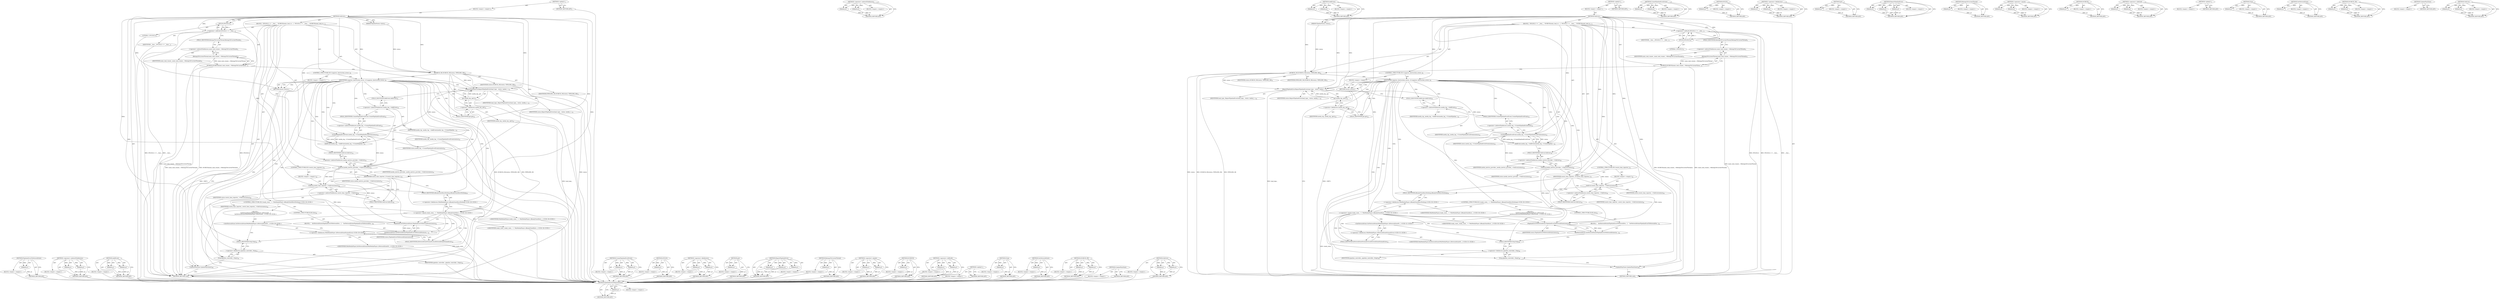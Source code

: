 digraph "OnError" {
vulnerable_162 [label=<(METHOD,PipelineErrorToNetworkState)>];
vulnerable_163 [label=<(PARAM,p1)>];
vulnerable_164 [label=<(BLOCK,&lt;empty&gt;,&lt;empty&gt;)>];
vulnerable_165 [label=<(METHOD_RETURN,ANY)>];
vulnerable_113 [label=<(METHOD,&lt;operator&gt;.indirectFieldAccess)>];
vulnerable_114 [label=<(PARAM,p1)>];
vulnerable_115 [label=<(PARAM,p2)>];
vulnerable_116 [label=<(BLOCK,&lt;empty&gt;,&lt;empty&gt;)>];
vulnerable_117 [label=<(METHOD_RETURN,ANY)>];
vulnerable_138 [label=<(METHOD,AddEvent)>];
vulnerable_139 [label=<(PARAM,p1)>];
vulnerable_140 [label=<(PARAM,p2)>];
vulnerable_141 [label=<(BLOCK,&lt;empty&gt;,&lt;empty&gt;)>];
vulnerable_142 [label=<(METHOD_RETURN,ANY)>];
vulnerable_6 [label=<(METHOD,&lt;global&gt;)<SUB>1</SUB>>];
vulnerable_7 [label=<(BLOCK,&lt;empty&gt;,&lt;empty&gt;)<SUB>1</SUB>>];
vulnerable_8 [label=<(METHOD,OnError)<SUB>1</SUB>>];
vulnerable_9 [label=<(PARAM,PipelineStatus status)<SUB>1</SUB>>];
vulnerable_10 [label=<(BLOCK,{
  DVLOG(1) &lt;&lt; __func__;
  DCHECK(main_task_ru...,{
  DVLOG(1) &lt;&lt; __func__;
  DCHECK(main_task_ru...)<SUB>1</SUB>>];
vulnerable_11 [label=<(&lt;operator&gt;.shiftLeft,DVLOG(1) &lt;&lt; __func__)<SUB>2</SUB>>];
vulnerable_12 [label=<(DVLOG,DVLOG(1))<SUB>2</SUB>>];
vulnerable_13 [label=<(LITERAL,1,DVLOG(1))<SUB>2</SUB>>];
vulnerable_14 [label=<(IDENTIFIER,__func__,DVLOG(1) &lt;&lt; __func__)<SUB>2</SUB>>];
vulnerable_15 [label=<(DCHECK,DCHECK(main_task_runner_-&gt;BelongsToCurrentThrea...)<SUB>3</SUB>>];
vulnerable_16 [label=<(BelongsToCurrentThread,main_task_runner_-&gt;BelongsToCurrentThread())<SUB>3</SUB>>];
vulnerable_17 [label=<(&lt;operator&gt;.indirectFieldAccess,main_task_runner_-&gt;BelongsToCurrentThread)<SUB>3</SUB>>];
vulnerable_18 [label=<(IDENTIFIER,main_task_runner_,main_task_runner_-&gt;BelongsToCurrentThread())<SUB>3</SUB>>];
vulnerable_19 [label=<(FIELD_IDENTIFIER,BelongsToCurrentThread,BelongsToCurrentThread)<SUB>3</SUB>>];
vulnerable_20 [label=<(DCHECK_NE,DCHECK_NE(status, PIPELINE_OK))<SUB>4</SUB>>];
vulnerable_21 [label=<(IDENTIFIER,status,DCHECK_NE(status, PIPELINE_OK))<SUB>4</SUB>>];
vulnerable_22 [label=<(IDENTIFIER,PIPELINE_OK,DCHECK_NE(status, PIPELINE_OK))<SUB>4</SUB>>];
vulnerable_23 [label=<(CONTROL_STRUCTURE,IF,if (suppress_destruction_errors_))<SUB>6</SUB>>];
vulnerable_24 [label=<(IDENTIFIER,suppress_destruction_errors_,if (suppress_destruction_errors_))<SUB>6</SUB>>];
vulnerable_25 [label=<(BLOCK,&lt;empty&gt;,&lt;empty&gt;)<SUB>7</SUB>>];
vulnerable_26 [label=<(RETURN,return;,return;)<SUB>7</SUB>>];
vulnerable_27 [label=<(ReportPipelineError,ReportPipelineError(load_type_, status, media_l...)<SUB>22</SUB>>];
vulnerable_28 [label=<(IDENTIFIER,load_type_,ReportPipelineError(load_type_, status, media_l...)<SUB>22</SUB>>];
vulnerable_29 [label=<(IDENTIFIER,status,ReportPipelineError(load_type_, status, media_l...)<SUB>22</SUB>>];
vulnerable_30 [label=<(get,media_log_.get())<SUB>22</SUB>>];
vulnerable_31 [label=<(&lt;operator&gt;.fieldAccess,media_log_.get)<SUB>22</SUB>>];
vulnerable_32 [label=<(IDENTIFIER,media_log_,media_log_.get())<SUB>22</SUB>>];
vulnerable_33 [label=<(FIELD_IDENTIFIER,get,get)<SUB>22</SUB>>];
vulnerable_34 [label=<(AddEvent,media_log_-&gt;AddEvent(media_log_-&gt;CreatePipeline...)<SUB>23</SUB>>];
vulnerable_35 [label=<(&lt;operator&gt;.indirectFieldAccess,media_log_-&gt;AddEvent)<SUB>23</SUB>>];
vulnerable_36 [label=<(IDENTIFIER,media_log_,media_log_-&gt;AddEvent(media_log_-&gt;CreatePipeline...)<SUB>23</SUB>>];
vulnerable_37 [label=<(FIELD_IDENTIFIER,AddEvent,AddEvent)<SUB>23</SUB>>];
vulnerable_38 [label=<(CreatePipelineErrorEvent,media_log_-&gt;CreatePipelineErrorEvent(status))<SUB>23</SUB>>];
vulnerable_39 [label=<(&lt;operator&gt;.indirectFieldAccess,media_log_-&gt;CreatePipelineErrorEvent)<SUB>23</SUB>>];
vulnerable_40 [label=<(IDENTIFIER,media_log_,media_log_-&gt;CreatePipelineErrorEvent(status))<SUB>23</SUB>>];
vulnerable_41 [label=<(FIELD_IDENTIFIER,CreatePipelineErrorEvent,CreatePipelineErrorEvent)<SUB>23</SUB>>];
vulnerable_42 [label=<(IDENTIFIER,status,media_log_-&gt;CreatePipelineErrorEvent(status))<SUB>23</SUB>>];
vulnerable_43 [label=<(OnError,media_metrics_provider_-&gt;OnError(status))<SUB>24</SUB>>];
vulnerable_44 [label=<(&lt;operator&gt;.indirectFieldAccess,media_metrics_provider_-&gt;OnError)<SUB>24</SUB>>];
vulnerable_45 [label=<(IDENTIFIER,media_metrics_provider_,media_metrics_provider_-&gt;OnError(status))<SUB>24</SUB>>];
vulnerable_46 [label=<(FIELD_IDENTIFIER,OnError,OnError)<SUB>24</SUB>>];
vulnerable_47 [label=<(IDENTIFIER,status,media_metrics_provider_-&gt;OnError(status))<SUB>24</SUB>>];
vulnerable_48 [label=<(CONTROL_STRUCTURE,IF,if (watch_time_reporter_))<SUB>25</SUB>>];
vulnerable_49 [label=<(IDENTIFIER,watch_time_reporter_,if (watch_time_reporter_))<SUB>25</SUB>>];
vulnerable_50 [label=<(BLOCK,&lt;empty&gt;,&lt;empty&gt;)<SUB>26</SUB>>];
vulnerable_51 [label=<(OnError,watch_time_reporter_-&gt;OnError(status))<SUB>26</SUB>>];
vulnerable_52 [label=<(&lt;operator&gt;.indirectFieldAccess,watch_time_reporter_-&gt;OnError)<SUB>26</SUB>>];
vulnerable_53 [label=<(IDENTIFIER,watch_time_reporter_,watch_time_reporter_-&gt;OnError(status))<SUB>26</SUB>>];
vulnerable_54 [label=<(FIELD_IDENTIFIER,OnError,OnError)<SUB>26</SUB>>];
vulnerable_55 [label=<(IDENTIFIER,status,watch_time_reporter_-&gt;OnError(status))<SUB>26</SUB>>];
vulnerable_56 [label="<(CONTROL_STRUCTURE,IF,if (ready_state_ == WebMediaPlayer::kReadyStateHaveNothing))<SUB>28</SUB>>"];
vulnerable_57 [label="<(&lt;operator&gt;.equals,ready_state_ == WebMediaPlayer::kReadyStateHave...)<SUB>28</SUB>>"];
vulnerable_58 [label="<(IDENTIFIER,ready_state_,ready_state_ == WebMediaPlayer::kReadyStateHave...)<SUB>28</SUB>>"];
vulnerable_59 [label="<(&lt;operator&gt;.fieldAccess,WebMediaPlayer::kReadyStateHaveNothing)<SUB>28</SUB>>"];
vulnerable_60 [label="<(IDENTIFIER,WebMediaPlayer,ready_state_ == WebMediaPlayer::kReadyStateHave...)<SUB>28</SUB>>"];
vulnerable_61 [label=<(FIELD_IDENTIFIER,kReadyStateHaveNothing,kReadyStateHaveNothing)<SUB>28</SUB>>];
vulnerable_62 [label="<(BLOCK,{
    SetNetworkState(WebMediaPlayer::kNetworkS...,{
    SetNetworkState(WebMediaPlayer::kNetworkS...)<SUB>28</SUB>>"];
vulnerable_63 [label="<(SetNetworkState,SetNetworkState(WebMediaPlayer::kNetworkStateFo...)<SUB>29</SUB>>"];
vulnerable_64 [label="<(&lt;operator&gt;.fieldAccess,WebMediaPlayer::kNetworkStateFormatError)<SUB>29</SUB>>"];
vulnerable_65 [label="<(IDENTIFIER,WebMediaPlayer,SetNetworkState(WebMediaPlayer::kNetworkStateFo...)<SUB>29</SUB>>"];
vulnerable_66 [label=<(FIELD_IDENTIFIER,kNetworkStateFormatError,kNetworkStateFormatError)<SUB>29</SUB>>];
vulnerable_67 [label=<(CONTROL_STRUCTURE,ELSE,else)<SUB>30</SUB>>];
vulnerable_68 [label=<(BLOCK,{
    SetNetworkState(PipelineErrorToNetworkSta...,{
    SetNetworkState(PipelineErrorToNetworkSta...)<SUB>30</SUB>>];
vulnerable_69 [label=<(SetNetworkState,SetNetworkState(PipelineErrorToNetworkState(sta...)<SUB>31</SUB>>];
vulnerable_70 [label=<(PipelineErrorToNetworkState,PipelineErrorToNetworkState(status))<SUB>31</SUB>>];
vulnerable_71 [label=<(IDENTIFIER,status,PipelineErrorToNetworkState(status))<SUB>31</SUB>>];
vulnerable_72 [label=<(Stop,pipeline_controller_.Stop())<SUB>34</SUB>>];
vulnerable_73 [label=<(&lt;operator&gt;.fieldAccess,pipeline_controller_.Stop)<SUB>34</SUB>>];
vulnerable_74 [label=<(IDENTIFIER,pipeline_controller_,pipeline_controller_.Stop())<SUB>34</SUB>>];
vulnerable_75 [label=<(FIELD_IDENTIFIER,Stop,Stop)<SUB>34</SUB>>];
vulnerable_76 [label=<(UpdatePlayState,UpdatePlayState())<SUB>36</SUB>>];
vulnerable_77 [label=<(METHOD_RETURN,void)<SUB>1</SUB>>];
vulnerable_79 [label=<(METHOD_RETURN,ANY)<SUB>1</SUB>>];
vulnerable_143 [label=<(METHOD,CreatePipelineErrorEvent)>];
vulnerable_144 [label=<(PARAM,p1)>];
vulnerable_145 [label=<(PARAM,p2)>];
vulnerable_146 [label=<(BLOCK,&lt;empty&gt;,&lt;empty&gt;)>];
vulnerable_147 [label=<(METHOD_RETURN,ANY)>];
vulnerable_101 [label=<(METHOD,DVLOG)>];
vulnerable_102 [label=<(PARAM,p1)>];
vulnerable_103 [label=<(BLOCK,&lt;empty&gt;,&lt;empty&gt;)>];
vulnerable_104 [label=<(METHOD_RETURN,ANY)>];
vulnerable_133 [label=<(METHOD,&lt;operator&gt;.fieldAccess)>];
vulnerable_134 [label=<(PARAM,p1)>];
vulnerable_135 [label=<(PARAM,p2)>];
vulnerable_136 [label=<(BLOCK,&lt;empty&gt;,&lt;empty&gt;)>];
vulnerable_137 [label=<(METHOD_RETURN,ANY)>];
vulnerable_129 [label=<(METHOD,get)>];
vulnerable_130 [label=<(PARAM,p1)>];
vulnerable_131 [label=<(BLOCK,&lt;empty&gt;,&lt;empty&gt;)>];
vulnerable_132 [label=<(METHOD_RETURN,ANY)>];
vulnerable_123 [label=<(METHOD,ReportPipelineError)>];
vulnerable_124 [label=<(PARAM,p1)>];
vulnerable_125 [label=<(PARAM,p2)>];
vulnerable_126 [label=<(PARAM,p3)>];
vulnerable_127 [label=<(BLOCK,&lt;empty&gt;,&lt;empty&gt;)>];
vulnerable_128 [label=<(METHOD_RETURN,ANY)>];
vulnerable_109 [label=<(METHOD,BelongsToCurrentThread)>];
vulnerable_110 [label=<(PARAM,p1)>];
vulnerable_111 [label=<(BLOCK,&lt;empty&gt;,&lt;empty&gt;)>];
vulnerable_112 [label=<(METHOD_RETURN,ANY)>];
vulnerable_153 [label=<(METHOD,&lt;operator&gt;.equals)>];
vulnerable_154 [label=<(PARAM,p1)>];
vulnerable_155 [label=<(PARAM,p2)>];
vulnerable_156 [label=<(BLOCK,&lt;empty&gt;,&lt;empty&gt;)>];
vulnerable_157 [label=<(METHOD_RETURN,ANY)>];
vulnerable_105 [label=<(METHOD,DCHECK)>];
vulnerable_106 [label=<(PARAM,p1)>];
vulnerable_107 [label=<(BLOCK,&lt;empty&gt;,&lt;empty&gt;)>];
vulnerable_108 [label=<(METHOD_RETURN,ANY)>];
vulnerable_96 [label=<(METHOD,&lt;operator&gt;.shiftLeft)>];
vulnerable_97 [label=<(PARAM,p1)>];
vulnerable_98 [label=<(PARAM,p2)>];
vulnerable_99 [label=<(BLOCK,&lt;empty&gt;,&lt;empty&gt;)>];
vulnerable_100 [label=<(METHOD_RETURN,ANY)>];
vulnerable_90 [label=<(METHOD,&lt;global&gt;)<SUB>1</SUB>>];
vulnerable_91 [label=<(BLOCK,&lt;empty&gt;,&lt;empty&gt;)>];
vulnerable_92 [label=<(METHOD_RETURN,ANY)>];
vulnerable_166 [label=<(METHOD,Stop)>];
vulnerable_167 [label=<(PARAM,p1)>];
vulnerable_168 [label=<(BLOCK,&lt;empty&gt;,&lt;empty&gt;)>];
vulnerable_169 [label=<(METHOD_RETURN,ANY)>];
vulnerable_158 [label=<(METHOD,SetNetworkState)>];
vulnerable_159 [label=<(PARAM,p1)>];
vulnerable_160 [label=<(BLOCK,&lt;empty&gt;,&lt;empty&gt;)>];
vulnerable_161 [label=<(METHOD_RETURN,ANY)>];
vulnerable_118 [label=<(METHOD,DCHECK_NE)>];
vulnerable_119 [label=<(PARAM,p1)>];
vulnerable_120 [label=<(PARAM,p2)>];
vulnerable_121 [label=<(BLOCK,&lt;empty&gt;,&lt;empty&gt;)>];
vulnerable_122 [label=<(METHOD_RETURN,ANY)>];
vulnerable_170 [label=<(METHOD,UpdatePlayState)>];
vulnerable_171 [label=<(BLOCK,&lt;empty&gt;,&lt;empty&gt;)>];
vulnerable_172 [label=<(METHOD_RETURN,ANY)>];
vulnerable_148 [label=<(METHOD,OnError)>];
vulnerable_149 [label=<(PARAM,p1)>];
vulnerable_150 [label=<(PARAM,p2)>];
vulnerable_151 [label=<(BLOCK,&lt;empty&gt;,&lt;empty&gt;)>];
vulnerable_152 [label=<(METHOD_RETURN,ANY)>];
fixed_162 [label=<(METHOD,PipelineErrorToNetworkState)>];
fixed_163 [label=<(PARAM,p1)>];
fixed_164 [label=<(BLOCK,&lt;empty&gt;,&lt;empty&gt;)>];
fixed_165 [label=<(METHOD_RETURN,ANY)>];
fixed_113 [label=<(METHOD,&lt;operator&gt;.indirectFieldAccess)>];
fixed_114 [label=<(PARAM,p1)>];
fixed_115 [label=<(PARAM,p2)>];
fixed_116 [label=<(BLOCK,&lt;empty&gt;,&lt;empty&gt;)>];
fixed_117 [label=<(METHOD_RETURN,ANY)>];
fixed_138 [label=<(METHOD,AddEvent)>];
fixed_139 [label=<(PARAM,p1)>];
fixed_140 [label=<(PARAM,p2)>];
fixed_141 [label=<(BLOCK,&lt;empty&gt;,&lt;empty&gt;)>];
fixed_142 [label=<(METHOD_RETURN,ANY)>];
fixed_6 [label=<(METHOD,&lt;global&gt;)<SUB>1</SUB>>];
fixed_7 [label=<(BLOCK,&lt;empty&gt;,&lt;empty&gt;)<SUB>1</SUB>>];
fixed_8 [label=<(METHOD,OnError)<SUB>1</SUB>>];
fixed_9 [label=<(PARAM,PipelineStatus status)<SUB>1</SUB>>];
fixed_10 [label=<(BLOCK,{
  DVLOG(1) &lt;&lt; __func__;
  DCHECK(main_task_ru...,{
  DVLOG(1) &lt;&lt; __func__;
  DCHECK(main_task_ru...)<SUB>1</SUB>>];
fixed_11 [label=<(&lt;operator&gt;.shiftLeft,DVLOG(1) &lt;&lt; __func__)<SUB>2</SUB>>];
fixed_12 [label=<(DVLOG,DVLOG(1))<SUB>2</SUB>>];
fixed_13 [label=<(LITERAL,1,DVLOG(1))<SUB>2</SUB>>];
fixed_14 [label=<(IDENTIFIER,__func__,DVLOG(1) &lt;&lt; __func__)<SUB>2</SUB>>];
fixed_15 [label=<(DCHECK,DCHECK(main_task_runner_-&gt;BelongsToCurrentThrea...)<SUB>3</SUB>>];
fixed_16 [label=<(BelongsToCurrentThread,main_task_runner_-&gt;BelongsToCurrentThread())<SUB>3</SUB>>];
fixed_17 [label=<(&lt;operator&gt;.indirectFieldAccess,main_task_runner_-&gt;BelongsToCurrentThread)<SUB>3</SUB>>];
fixed_18 [label=<(IDENTIFIER,main_task_runner_,main_task_runner_-&gt;BelongsToCurrentThread())<SUB>3</SUB>>];
fixed_19 [label=<(FIELD_IDENTIFIER,BelongsToCurrentThread,BelongsToCurrentThread)<SUB>3</SUB>>];
fixed_20 [label=<(DCHECK_NE,DCHECK_NE(status, PIPELINE_OK))<SUB>4</SUB>>];
fixed_21 [label=<(IDENTIFIER,status,DCHECK_NE(status, PIPELINE_OK))<SUB>4</SUB>>];
fixed_22 [label=<(IDENTIFIER,PIPELINE_OK,DCHECK_NE(status, PIPELINE_OK))<SUB>4</SUB>>];
fixed_23 [label=<(CONTROL_STRUCTURE,IF,if (suppress_destruction_errors_))<SUB>6</SUB>>];
fixed_24 [label=<(IDENTIFIER,suppress_destruction_errors_,if (suppress_destruction_errors_))<SUB>6</SUB>>];
fixed_25 [label=<(BLOCK,&lt;empty&gt;,&lt;empty&gt;)<SUB>7</SUB>>];
fixed_26 [label=<(RETURN,return;,return;)<SUB>7</SUB>>];
fixed_27 [label=<(ReportPipelineError,ReportPipelineError(load_type_, status, media_l...)<SUB>24</SUB>>];
fixed_28 [label=<(IDENTIFIER,load_type_,ReportPipelineError(load_type_, status, media_l...)<SUB>24</SUB>>];
fixed_29 [label=<(IDENTIFIER,status,ReportPipelineError(load_type_, status, media_l...)<SUB>24</SUB>>];
fixed_30 [label=<(get,media_log_.get())<SUB>24</SUB>>];
fixed_31 [label=<(&lt;operator&gt;.fieldAccess,media_log_.get)<SUB>24</SUB>>];
fixed_32 [label=<(IDENTIFIER,media_log_,media_log_.get())<SUB>24</SUB>>];
fixed_33 [label=<(FIELD_IDENTIFIER,get,get)<SUB>24</SUB>>];
fixed_34 [label=<(AddEvent,media_log_-&gt;AddEvent(media_log_-&gt;CreatePipeline...)<SUB>25</SUB>>];
fixed_35 [label=<(&lt;operator&gt;.indirectFieldAccess,media_log_-&gt;AddEvent)<SUB>25</SUB>>];
fixed_36 [label=<(IDENTIFIER,media_log_,media_log_-&gt;AddEvent(media_log_-&gt;CreatePipeline...)<SUB>25</SUB>>];
fixed_37 [label=<(FIELD_IDENTIFIER,AddEvent,AddEvent)<SUB>25</SUB>>];
fixed_38 [label=<(CreatePipelineErrorEvent,media_log_-&gt;CreatePipelineErrorEvent(status))<SUB>25</SUB>>];
fixed_39 [label=<(&lt;operator&gt;.indirectFieldAccess,media_log_-&gt;CreatePipelineErrorEvent)<SUB>25</SUB>>];
fixed_40 [label=<(IDENTIFIER,media_log_,media_log_-&gt;CreatePipelineErrorEvent(status))<SUB>25</SUB>>];
fixed_41 [label=<(FIELD_IDENTIFIER,CreatePipelineErrorEvent,CreatePipelineErrorEvent)<SUB>25</SUB>>];
fixed_42 [label=<(IDENTIFIER,status,media_log_-&gt;CreatePipelineErrorEvent(status))<SUB>25</SUB>>];
fixed_43 [label=<(OnError,media_metrics_provider_-&gt;OnError(status))<SUB>26</SUB>>];
fixed_44 [label=<(&lt;operator&gt;.indirectFieldAccess,media_metrics_provider_-&gt;OnError)<SUB>26</SUB>>];
fixed_45 [label=<(IDENTIFIER,media_metrics_provider_,media_metrics_provider_-&gt;OnError(status))<SUB>26</SUB>>];
fixed_46 [label=<(FIELD_IDENTIFIER,OnError,OnError)<SUB>26</SUB>>];
fixed_47 [label=<(IDENTIFIER,status,media_metrics_provider_-&gt;OnError(status))<SUB>26</SUB>>];
fixed_48 [label=<(CONTROL_STRUCTURE,IF,if (watch_time_reporter_))<SUB>27</SUB>>];
fixed_49 [label=<(IDENTIFIER,watch_time_reporter_,if (watch_time_reporter_))<SUB>27</SUB>>];
fixed_50 [label=<(BLOCK,&lt;empty&gt;,&lt;empty&gt;)<SUB>28</SUB>>];
fixed_51 [label=<(OnError,watch_time_reporter_-&gt;OnError(status))<SUB>28</SUB>>];
fixed_52 [label=<(&lt;operator&gt;.indirectFieldAccess,watch_time_reporter_-&gt;OnError)<SUB>28</SUB>>];
fixed_53 [label=<(IDENTIFIER,watch_time_reporter_,watch_time_reporter_-&gt;OnError(status))<SUB>28</SUB>>];
fixed_54 [label=<(FIELD_IDENTIFIER,OnError,OnError)<SUB>28</SUB>>];
fixed_55 [label=<(IDENTIFIER,status,watch_time_reporter_-&gt;OnError(status))<SUB>28</SUB>>];
fixed_56 [label="<(CONTROL_STRUCTURE,IF,if (ready_state_ == WebMediaPlayer::kReadyStateHaveNothing))<SUB>30</SUB>>"];
fixed_57 [label="<(&lt;operator&gt;.equals,ready_state_ == WebMediaPlayer::kReadyStateHave...)<SUB>30</SUB>>"];
fixed_58 [label="<(IDENTIFIER,ready_state_,ready_state_ == WebMediaPlayer::kReadyStateHave...)<SUB>30</SUB>>"];
fixed_59 [label="<(&lt;operator&gt;.fieldAccess,WebMediaPlayer::kReadyStateHaveNothing)<SUB>30</SUB>>"];
fixed_60 [label="<(IDENTIFIER,WebMediaPlayer,ready_state_ == WebMediaPlayer::kReadyStateHave...)<SUB>30</SUB>>"];
fixed_61 [label=<(FIELD_IDENTIFIER,kReadyStateHaveNothing,kReadyStateHaveNothing)<SUB>30</SUB>>];
fixed_62 [label="<(BLOCK,{
    SetNetworkState(WebMediaPlayer::kNetworkS...,{
    SetNetworkState(WebMediaPlayer::kNetworkS...)<SUB>30</SUB>>"];
fixed_63 [label="<(SetNetworkState,SetNetworkState(WebMediaPlayer::kNetworkStateFo...)<SUB>31</SUB>>"];
fixed_64 [label="<(&lt;operator&gt;.fieldAccess,WebMediaPlayer::kNetworkStateFormatError)<SUB>31</SUB>>"];
fixed_65 [label="<(IDENTIFIER,WebMediaPlayer,SetNetworkState(WebMediaPlayer::kNetworkStateFo...)<SUB>31</SUB>>"];
fixed_66 [label=<(FIELD_IDENTIFIER,kNetworkStateFormatError,kNetworkStateFormatError)<SUB>31</SUB>>];
fixed_67 [label=<(CONTROL_STRUCTURE,ELSE,else)<SUB>32</SUB>>];
fixed_68 [label=<(BLOCK,{
    SetNetworkState(PipelineErrorToNetworkSta...,{
    SetNetworkState(PipelineErrorToNetworkSta...)<SUB>32</SUB>>];
fixed_69 [label=<(SetNetworkState,SetNetworkState(PipelineErrorToNetworkState(sta...)<SUB>33</SUB>>];
fixed_70 [label=<(PipelineErrorToNetworkState,PipelineErrorToNetworkState(status))<SUB>33</SUB>>];
fixed_71 [label=<(IDENTIFIER,status,PipelineErrorToNetworkState(status))<SUB>33</SUB>>];
fixed_72 [label=<(Stop,pipeline_controller_.Stop())<SUB>36</SUB>>];
fixed_73 [label=<(&lt;operator&gt;.fieldAccess,pipeline_controller_.Stop)<SUB>36</SUB>>];
fixed_74 [label=<(IDENTIFIER,pipeline_controller_,pipeline_controller_.Stop())<SUB>36</SUB>>];
fixed_75 [label=<(FIELD_IDENTIFIER,Stop,Stop)<SUB>36</SUB>>];
fixed_76 [label=<(UpdatePlayState,UpdatePlayState())<SUB>38</SUB>>];
fixed_77 [label=<(METHOD_RETURN,void)<SUB>1</SUB>>];
fixed_79 [label=<(METHOD_RETURN,ANY)<SUB>1</SUB>>];
fixed_143 [label=<(METHOD,CreatePipelineErrorEvent)>];
fixed_144 [label=<(PARAM,p1)>];
fixed_145 [label=<(PARAM,p2)>];
fixed_146 [label=<(BLOCK,&lt;empty&gt;,&lt;empty&gt;)>];
fixed_147 [label=<(METHOD_RETURN,ANY)>];
fixed_101 [label=<(METHOD,DVLOG)>];
fixed_102 [label=<(PARAM,p1)>];
fixed_103 [label=<(BLOCK,&lt;empty&gt;,&lt;empty&gt;)>];
fixed_104 [label=<(METHOD_RETURN,ANY)>];
fixed_133 [label=<(METHOD,&lt;operator&gt;.fieldAccess)>];
fixed_134 [label=<(PARAM,p1)>];
fixed_135 [label=<(PARAM,p2)>];
fixed_136 [label=<(BLOCK,&lt;empty&gt;,&lt;empty&gt;)>];
fixed_137 [label=<(METHOD_RETURN,ANY)>];
fixed_129 [label=<(METHOD,get)>];
fixed_130 [label=<(PARAM,p1)>];
fixed_131 [label=<(BLOCK,&lt;empty&gt;,&lt;empty&gt;)>];
fixed_132 [label=<(METHOD_RETURN,ANY)>];
fixed_123 [label=<(METHOD,ReportPipelineError)>];
fixed_124 [label=<(PARAM,p1)>];
fixed_125 [label=<(PARAM,p2)>];
fixed_126 [label=<(PARAM,p3)>];
fixed_127 [label=<(BLOCK,&lt;empty&gt;,&lt;empty&gt;)>];
fixed_128 [label=<(METHOD_RETURN,ANY)>];
fixed_109 [label=<(METHOD,BelongsToCurrentThread)>];
fixed_110 [label=<(PARAM,p1)>];
fixed_111 [label=<(BLOCK,&lt;empty&gt;,&lt;empty&gt;)>];
fixed_112 [label=<(METHOD_RETURN,ANY)>];
fixed_153 [label=<(METHOD,&lt;operator&gt;.equals)>];
fixed_154 [label=<(PARAM,p1)>];
fixed_155 [label=<(PARAM,p2)>];
fixed_156 [label=<(BLOCK,&lt;empty&gt;,&lt;empty&gt;)>];
fixed_157 [label=<(METHOD_RETURN,ANY)>];
fixed_105 [label=<(METHOD,DCHECK)>];
fixed_106 [label=<(PARAM,p1)>];
fixed_107 [label=<(BLOCK,&lt;empty&gt;,&lt;empty&gt;)>];
fixed_108 [label=<(METHOD_RETURN,ANY)>];
fixed_96 [label=<(METHOD,&lt;operator&gt;.shiftLeft)>];
fixed_97 [label=<(PARAM,p1)>];
fixed_98 [label=<(PARAM,p2)>];
fixed_99 [label=<(BLOCK,&lt;empty&gt;,&lt;empty&gt;)>];
fixed_100 [label=<(METHOD_RETURN,ANY)>];
fixed_90 [label=<(METHOD,&lt;global&gt;)<SUB>1</SUB>>];
fixed_91 [label=<(BLOCK,&lt;empty&gt;,&lt;empty&gt;)>];
fixed_92 [label=<(METHOD_RETURN,ANY)>];
fixed_166 [label=<(METHOD,Stop)>];
fixed_167 [label=<(PARAM,p1)>];
fixed_168 [label=<(BLOCK,&lt;empty&gt;,&lt;empty&gt;)>];
fixed_169 [label=<(METHOD_RETURN,ANY)>];
fixed_158 [label=<(METHOD,SetNetworkState)>];
fixed_159 [label=<(PARAM,p1)>];
fixed_160 [label=<(BLOCK,&lt;empty&gt;,&lt;empty&gt;)>];
fixed_161 [label=<(METHOD_RETURN,ANY)>];
fixed_118 [label=<(METHOD,DCHECK_NE)>];
fixed_119 [label=<(PARAM,p1)>];
fixed_120 [label=<(PARAM,p2)>];
fixed_121 [label=<(BLOCK,&lt;empty&gt;,&lt;empty&gt;)>];
fixed_122 [label=<(METHOD_RETURN,ANY)>];
fixed_170 [label=<(METHOD,UpdatePlayState)>];
fixed_171 [label=<(BLOCK,&lt;empty&gt;,&lt;empty&gt;)>];
fixed_172 [label=<(METHOD_RETURN,ANY)>];
fixed_148 [label=<(METHOD,OnError)>];
fixed_149 [label=<(PARAM,p1)>];
fixed_150 [label=<(PARAM,p2)>];
fixed_151 [label=<(BLOCK,&lt;empty&gt;,&lt;empty&gt;)>];
fixed_152 [label=<(METHOD_RETURN,ANY)>];
vulnerable_162 -> vulnerable_163  [key=0, label="AST: "];
vulnerable_162 -> vulnerable_163  [key=1, label="DDG: "];
vulnerable_162 -> vulnerable_164  [key=0, label="AST: "];
vulnerable_162 -> vulnerable_165  [key=0, label="AST: "];
vulnerable_162 -> vulnerable_165  [key=1, label="CFG: "];
vulnerable_163 -> vulnerable_165  [key=0, label="DDG: p1"];
vulnerable_164 -> fixed_162  [key=0];
vulnerable_165 -> fixed_162  [key=0];
vulnerable_113 -> vulnerable_114  [key=0, label="AST: "];
vulnerable_113 -> vulnerable_114  [key=1, label="DDG: "];
vulnerable_113 -> vulnerable_116  [key=0, label="AST: "];
vulnerable_113 -> vulnerable_115  [key=0, label="AST: "];
vulnerable_113 -> vulnerable_115  [key=1, label="DDG: "];
vulnerable_113 -> vulnerable_117  [key=0, label="AST: "];
vulnerable_113 -> vulnerable_117  [key=1, label="CFG: "];
vulnerable_114 -> vulnerable_117  [key=0, label="DDG: p1"];
vulnerable_115 -> vulnerable_117  [key=0, label="DDG: p2"];
vulnerable_116 -> fixed_162  [key=0];
vulnerable_117 -> fixed_162  [key=0];
vulnerable_138 -> vulnerable_139  [key=0, label="AST: "];
vulnerable_138 -> vulnerable_139  [key=1, label="DDG: "];
vulnerable_138 -> vulnerable_141  [key=0, label="AST: "];
vulnerable_138 -> vulnerable_140  [key=0, label="AST: "];
vulnerable_138 -> vulnerable_140  [key=1, label="DDG: "];
vulnerable_138 -> vulnerable_142  [key=0, label="AST: "];
vulnerable_138 -> vulnerable_142  [key=1, label="CFG: "];
vulnerable_139 -> vulnerable_142  [key=0, label="DDG: p1"];
vulnerable_140 -> vulnerable_142  [key=0, label="DDG: p2"];
vulnerable_141 -> fixed_162  [key=0];
vulnerable_142 -> fixed_162  [key=0];
vulnerable_6 -> vulnerable_7  [key=0, label="AST: "];
vulnerable_6 -> vulnerable_79  [key=0, label="AST: "];
vulnerable_6 -> vulnerable_79  [key=1, label="CFG: "];
vulnerable_7 -> vulnerable_8  [key=0, label="AST: "];
vulnerable_8 -> vulnerable_9  [key=0, label="AST: "];
vulnerable_8 -> vulnerable_9  [key=1, label="DDG: "];
vulnerable_8 -> vulnerable_10  [key=0, label="AST: "];
vulnerable_8 -> vulnerable_77  [key=0, label="AST: "];
vulnerable_8 -> vulnerable_12  [key=0, label="CFG: "];
vulnerable_8 -> vulnerable_12  [key=1, label="DDG: "];
vulnerable_8 -> vulnerable_76  [key=0, label="DDG: "];
vulnerable_8 -> vulnerable_11  [key=0, label="DDG: "];
vulnerable_8 -> vulnerable_20  [key=0, label="DDG: "];
vulnerable_8 -> vulnerable_24  [key=0, label="DDG: "];
vulnerable_8 -> vulnerable_27  [key=0, label="DDG: "];
vulnerable_8 -> vulnerable_43  [key=0, label="DDG: "];
vulnerable_8 -> vulnerable_49  [key=0, label="DDG: "];
vulnerable_8 -> vulnerable_26  [key=0, label="DDG: "];
vulnerable_8 -> vulnerable_38  [key=0, label="DDG: "];
vulnerable_8 -> vulnerable_57  [key=0, label="DDG: "];
vulnerable_8 -> vulnerable_51  [key=0, label="DDG: "];
vulnerable_8 -> vulnerable_70  [key=0, label="DDG: "];
vulnerable_9 -> vulnerable_20  [key=0, label="DDG: status"];
vulnerable_10 -> vulnerable_11  [key=0, label="AST: "];
vulnerable_10 -> vulnerable_15  [key=0, label="AST: "];
vulnerable_10 -> vulnerable_20  [key=0, label="AST: "];
vulnerable_10 -> vulnerable_23  [key=0, label="AST: "];
vulnerable_10 -> vulnerable_27  [key=0, label="AST: "];
vulnerable_10 -> vulnerable_34  [key=0, label="AST: "];
vulnerable_10 -> vulnerable_43  [key=0, label="AST: "];
vulnerable_10 -> vulnerable_48  [key=0, label="AST: "];
vulnerable_10 -> vulnerable_56  [key=0, label="AST: "];
vulnerable_10 -> vulnerable_72  [key=0, label="AST: "];
vulnerable_10 -> vulnerable_76  [key=0, label="AST: "];
vulnerable_11 -> vulnerable_12  [key=0, label="AST: "];
vulnerable_11 -> vulnerable_14  [key=0, label="AST: "];
vulnerable_11 -> vulnerable_19  [key=0, label="CFG: "];
vulnerable_11 -> vulnerable_77  [key=0, label="DDG: DVLOG(1)"];
vulnerable_11 -> vulnerable_77  [key=1, label="DDG: DVLOG(1) &lt;&lt; __func__"];
vulnerable_11 -> vulnerable_77  [key=2, label="DDG: __func__"];
vulnerable_12 -> vulnerable_13  [key=0, label="AST: "];
vulnerable_12 -> vulnerable_11  [key=0, label="CFG: "];
vulnerable_12 -> vulnerable_11  [key=1, label="DDG: 1"];
vulnerable_13 -> fixed_162  [key=0];
vulnerable_14 -> fixed_162  [key=0];
vulnerable_15 -> vulnerable_16  [key=0, label="AST: "];
vulnerable_15 -> vulnerable_20  [key=0, label="CFG: "];
vulnerable_15 -> vulnerable_77  [key=0, label="DDG: main_task_runner_-&gt;BelongsToCurrentThread()"];
vulnerable_15 -> vulnerable_77  [key=1, label="DDG: DCHECK(main_task_runner_-&gt;BelongsToCurrentThread())"];
vulnerable_16 -> vulnerable_17  [key=0, label="AST: "];
vulnerable_16 -> vulnerable_15  [key=0, label="CFG: "];
vulnerable_16 -> vulnerable_15  [key=1, label="DDG: main_task_runner_-&gt;BelongsToCurrentThread"];
vulnerable_16 -> vulnerable_77  [key=0, label="DDG: main_task_runner_-&gt;BelongsToCurrentThread"];
vulnerable_17 -> vulnerable_18  [key=0, label="AST: "];
vulnerable_17 -> vulnerable_19  [key=0, label="AST: "];
vulnerable_17 -> vulnerable_16  [key=0, label="CFG: "];
vulnerable_18 -> fixed_162  [key=0];
vulnerable_19 -> vulnerable_17  [key=0, label="CFG: "];
vulnerable_20 -> vulnerable_21  [key=0, label="AST: "];
vulnerable_20 -> vulnerable_22  [key=0, label="AST: "];
vulnerable_20 -> vulnerable_24  [key=0, label="CFG: "];
vulnerable_20 -> vulnerable_77  [key=0, label="DDG: status"];
vulnerable_20 -> vulnerable_77  [key=1, label="DDG: DCHECK_NE(status, PIPELINE_OK)"];
vulnerable_20 -> vulnerable_77  [key=2, label="DDG: PIPELINE_OK"];
vulnerable_20 -> vulnerable_27  [key=0, label="DDG: status"];
vulnerable_21 -> fixed_162  [key=0];
vulnerable_22 -> fixed_162  [key=0];
vulnerable_23 -> vulnerable_24  [key=0, label="AST: "];
vulnerable_23 -> vulnerable_25  [key=0, label="AST: "];
vulnerable_24 -> vulnerable_26  [key=0, label="CFG: "];
vulnerable_24 -> vulnerable_26  [key=1, label="CDG: "];
vulnerable_24 -> vulnerable_33  [key=0, label="CFG: "];
vulnerable_24 -> vulnerable_33  [key=1, label="CDG: "];
vulnerable_24 -> vulnerable_30  [key=0, label="CDG: "];
vulnerable_24 -> vulnerable_34  [key=0, label="CDG: "];
vulnerable_24 -> vulnerable_49  [key=0, label="CDG: "];
vulnerable_24 -> vulnerable_73  [key=0, label="CDG: "];
vulnerable_24 -> vulnerable_61  [key=0, label="CDG: "];
vulnerable_24 -> vulnerable_57  [key=0, label="CDG: "];
vulnerable_24 -> vulnerable_75  [key=0, label="CDG: "];
vulnerable_24 -> vulnerable_37  [key=0, label="CDG: "];
vulnerable_24 -> vulnerable_46  [key=0, label="CDG: "];
vulnerable_24 -> vulnerable_38  [key=0, label="CDG: "];
vulnerable_24 -> vulnerable_72  [key=0, label="CDG: "];
vulnerable_24 -> vulnerable_41  [key=0, label="CDG: "];
vulnerable_24 -> vulnerable_27  [key=0, label="CDG: "];
vulnerable_24 -> vulnerable_76  [key=0, label="CDG: "];
vulnerable_24 -> vulnerable_59  [key=0, label="CDG: "];
vulnerable_24 -> vulnerable_44  [key=0, label="CDG: "];
vulnerable_24 -> vulnerable_35  [key=0, label="CDG: "];
vulnerable_24 -> vulnerable_39  [key=0, label="CDG: "];
vulnerable_24 -> vulnerable_31  [key=0, label="CDG: "];
vulnerable_24 -> vulnerable_43  [key=0, label="CDG: "];
vulnerable_25 -> vulnerable_26  [key=0, label="AST: "];
vulnerable_26 -> vulnerable_77  [key=0, label="CFG: "];
vulnerable_26 -> vulnerable_77  [key=1, label="DDG: &lt;RET&gt;"];
vulnerable_27 -> vulnerable_28  [key=0, label="AST: "];
vulnerable_27 -> vulnerable_29  [key=0, label="AST: "];
vulnerable_27 -> vulnerable_30  [key=0, label="AST: "];
vulnerable_27 -> vulnerable_37  [key=0, label="CFG: "];
vulnerable_27 -> vulnerable_77  [key=0, label="DDG: load_type_"];
vulnerable_27 -> vulnerable_38  [key=0, label="DDG: status"];
vulnerable_28 -> fixed_162  [key=0];
vulnerable_29 -> fixed_162  [key=0];
vulnerable_30 -> vulnerable_31  [key=0, label="AST: "];
vulnerable_30 -> vulnerable_27  [key=0, label="CFG: "];
vulnerable_30 -> vulnerable_27  [key=1, label="DDG: media_log_.get"];
vulnerable_31 -> vulnerable_32  [key=0, label="AST: "];
vulnerable_31 -> vulnerable_33  [key=0, label="AST: "];
vulnerable_31 -> vulnerable_30  [key=0, label="CFG: "];
vulnerable_32 -> fixed_162  [key=0];
vulnerable_33 -> vulnerable_31  [key=0, label="CFG: "];
vulnerable_34 -> vulnerable_35  [key=0, label="AST: "];
vulnerable_34 -> vulnerable_38  [key=0, label="AST: "];
vulnerable_34 -> vulnerable_46  [key=0, label="CFG: "];
vulnerable_35 -> vulnerable_36  [key=0, label="AST: "];
vulnerable_35 -> vulnerable_37  [key=0, label="AST: "];
vulnerable_35 -> vulnerable_41  [key=0, label="CFG: "];
vulnerable_36 -> fixed_162  [key=0];
vulnerable_37 -> vulnerable_35  [key=0, label="CFG: "];
vulnerable_38 -> vulnerable_39  [key=0, label="AST: "];
vulnerable_38 -> vulnerable_42  [key=0, label="AST: "];
vulnerable_38 -> vulnerable_34  [key=0, label="CFG: "];
vulnerable_38 -> vulnerable_34  [key=1, label="DDG: media_log_-&gt;CreatePipelineErrorEvent"];
vulnerable_38 -> vulnerable_34  [key=2, label="DDG: status"];
vulnerable_38 -> vulnerable_43  [key=0, label="DDG: status"];
vulnerable_39 -> vulnerable_40  [key=0, label="AST: "];
vulnerable_39 -> vulnerable_41  [key=0, label="AST: "];
vulnerable_39 -> vulnerable_38  [key=0, label="CFG: "];
vulnerable_40 -> fixed_162  [key=0];
vulnerable_41 -> vulnerable_39  [key=0, label="CFG: "];
vulnerable_42 -> fixed_162  [key=0];
vulnerable_43 -> vulnerable_44  [key=0, label="AST: "];
vulnerable_43 -> vulnerable_47  [key=0, label="AST: "];
vulnerable_43 -> vulnerable_49  [key=0, label="CFG: "];
vulnerable_43 -> vulnerable_51  [key=0, label="DDG: status"];
vulnerable_43 -> vulnerable_70  [key=0, label="DDG: status"];
vulnerable_44 -> vulnerable_45  [key=0, label="AST: "];
vulnerable_44 -> vulnerable_46  [key=0, label="AST: "];
vulnerable_44 -> vulnerable_43  [key=0, label="CFG: "];
vulnerable_45 -> fixed_162  [key=0];
vulnerable_46 -> vulnerable_44  [key=0, label="CFG: "];
vulnerable_47 -> fixed_162  [key=0];
vulnerable_48 -> vulnerable_49  [key=0, label="AST: "];
vulnerable_48 -> vulnerable_50  [key=0, label="AST: "];
vulnerable_49 -> vulnerable_54  [key=0, label="CFG: "];
vulnerable_49 -> vulnerable_54  [key=1, label="CDG: "];
vulnerable_49 -> vulnerable_61  [key=0, label="CFG: "];
vulnerable_49 -> vulnerable_51  [key=0, label="CDG: "];
vulnerable_49 -> vulnerable_52  [key=0, label="CDG: "];
vulnerable_50 -> vulnerable_51  [key=0, label="AST: "];
vulnerable_51 -> vulnerable_52  [key=0, label="AST: "];
vulnerable_51 -> vulnerable_55  [key=0, label="AST: "];
vulnerable_51 -> vulnerable_61  [key=0, label="CFG: "];
vulnerable_51 -> vulnerable_70  [key=0, label="DDG: status"];
vulnerable_52 -> vulnerable_53  [key=0, label="AST: "];
vulnerable_52 -> vulnerable_54  [key=0, label="AST: "];
vulnerable_52 -> vulnerable_51  [key=0, label="CFG: "];
vulnerable_53 -> fixed_162  [key=0];
vulnerable_54 -> vulnerable_52  [key=0, label="CFG: "];
vulnerable_55 -> fixed_162  [key=0];
vulnerable_56 -> vulnerable_57  [key=0, label="AST: "];
vulnerable_56 -> vulnerable_62  [key=0, label="AST: "];
vulnerable_56 -> vulnerable_67  [key=0, label="AST: "];
vulnerable_57 -> vulnerable_58  [key=0, label="AST: "];
vulnerable_57 -> vulnerable_59  [key=0, label="AST: "];
vulnerable_57 -> vulnerable_66  [key=0, label="CFG: "];
vulnerable_57 -> vulnerable_66  [key=1, label="CDG: "];
vulnerable_57 -> vulnerable_70  [key=0, label="CFG: "];
vulnerable_57 -> vulnerable_70  [key=1, label="CDG: "];
vulnerable_57 -> vulnerable_77  [key=0, label="DDG: ready_state_"];
vulnerable_57 -> vulnerable_64  [key=0, label="CDG: "];
vulnerable_57 -> vulnerable_69  [key=0, label="CDG: "];
vulnerable_57 -> vulnerable_63  [key=0, label="CDG: "];
vulnerable_58 -> fixed_162  [key=0];
vulnerable_59 -> vulnerable_60  [key=0, label="AST: "];
vulnerable_59 -> vulnerable_61  [key=0, label="AST: "];
vulnerable_59 -> vulnerable_57  [key=0, label="CFG: "];
vulnerable_60 -> fixed_162  [key=0];
vulnerable_61 -> vulnerable_59  [key=0, label="CFG: "];
vulnerable_62 -> vulnerable_63  [key=0, label="AST: "];
vulnerable_63 -> vulnerable_64  [key=0, label="AST: "];
vulnerable_63 -> vulnerable_75  [key=0, label="CFG: "];
vulnerable_64 -> vulnerable_65  [key=0, label="AST: "];
vulnerable_64 -> vulnerable_66  [key=0, label="AST: "];
vulnerable_64 -> vulnerable_63  [key=0, label="CFG: "];
vulnerable_65 -> fixed_162  [key=0];
vulnerable_66 -> vulnerable_64  [key=0, label="CFG: "];
vulnerable_67 -> vulnerable_68  [key=0, label="AST: "];
vulnerable_68 -> vulnerable_69  [key=0, label="AST: "];
vulnerable_69 -> vulnerable_70  [key=0, label="AST: "];
vulnerable_69 -> vulnerable_75  [key=0, label="CFG: "];
vulnerable_70 -> vulnerable_71  [key=0, label="AST: "];
vulnerable_70 -> vulnerable_69  [key=0, label="CFG: "];
vulnerable_70 -> vulnerable_69  [key=1, label="DDG: status"];
vulnerable_71 -> fixed_162  [key=0];
vulnerable_72 -> vulnerable_73  [key=0, label="AST: "];
vulnerable_72 -> vulnerable_76  [key=0, label="CFG: "];
vulnerable_73 -> vulnerable_74  [key=0, label="AST: "];
vulnerable_73 -> vulnerable_75  [key=0, label="AST: "];
vulnerable_73 -> vulnerable_72  [key=0, label="CFG: "];
vulnerable_74 -> fixed_162  [key=0];
vulnerable_75 -> vulnerable_73  [key=0, label="CFG: "];
vulnerable_76 -> vulnerable_77  [key=0, label="CFG: "];
vulnerable_77 -> fixed_162  [key=0];
vulnerable_79 -> fixed_162  [key=0];
vulnerable_143 -> vulnerable_144  [key=0, label="AST: "];
vulnerable_143 -> vulnerable_144  [key=1, label="DDG: "];
vulnerable_143 -> vulnerable_146  [key=0, label="AST: "];
vulnerable_143 -> vulnerable_145  [key=0, label="AST: "];
vulnerable_143 -> vulnerable_145  [key=1, label="DDG: "];
vulnerable_143 -> vulnerable_147  [key=0, label="AST: "];
vulnerable_143 -> vulnerable_147  [key=1, label="CFG: "];
vulnerable_144 -> vulnerable_147  [key=0, label="DDG: p1"];
vulnerable_145 -> vulnerable_147  [key=0, label="DDG: p2"];
vulnerable_146 -> fixed_162  [key=0];
vulnerable_147 -> fixed_162  [key=0];
vulnerable_101 -> vulnerable_102  [key=0, label="AST: "];
vulnerable_101 -> vulnerable_102  [key=1, label="DDG: "];
vulnerable_101 -> vulnerable_103  [key=0, label="AST: "];
vulnerable_101 -> vulnerable_104  [key=0, label="AST: "];
vulnerable_101 -> vulnerable_104  [key=1, label="CFG: "];
vulnerable_102 -> vulnerable_104  [key=0, label="DDG: p1"];
vulnerable_103 -> fixed_162  [key=0];
vulnerable_104 -> fixed_162  [key=0];
vulnerable_133 -> vulnerable_134  [key=0, label="AST: "];
vulnerable_133 -> vulnerable_134  [key=1, label="DDG: "];
vulnerable_133 -> vulnerable_136  [key=0, label="AST: "];
vulnerable_133 -> vulnerable_135  [key=0, label="AST: "];
vulnerable_133 -> vulnerable_135  [key=1, label="DDG: "];
vulnerable_133 -> vulnerable_137  [key=0, label="AST: "];
vulnerable_133 -> vulnerable_137  [key=1, label="CFG: "];
vulnerable_134 -> vulnerable_137  [key=0, label="DDG: p1"];
vulnerable_135 -> vulnerable_137  [key=0, label="DDG: p2"];
vulnerable_136 -> fixed_162  [key=0];
vulnerable_137 -> fixed_162  [key=0];
vulnerable_129 -> vulnerable_130  [key=0, label="AST: "];
vulnerable_129 -> vulnerable_130  [key=1, label="DDG: "];
vulnerable_129 -> vulnerable_131  [key=0, label="AST: "];
vulnerable_129 -> vulnerable_132  [key=0, label="AST: "];
vulnerable_129 -> vulnerable_132  [key=1, label="CFG: "];
vulnerable_130 -> vulnerable_132  [key=0, label="DDG: p1"];
vulnerable_131 -> fixed_162  [key=0];
vulnerable_132 -> fixed_162  [key=0];
vulnerable_123 -> vulnerable_124  [key=0, label="AST: "];
vulnerable_123 -> vulnerable_124  [key=1, label="DDG: "];
vulnerable_123 -> vulnerable_127  [key=0, label="AST: "];
vulnerable_123 -> vulnerable_125  [key=0, label="AST: "];
vulnerable_123 -> vulnerable_125  [key=1, label="DDG: "];
vulnerable_123 -> vulnerable_128  [key=0, label="AST: "];
vulnerable_123 -> vulnerable_128  [key=1, label="CFG: "];
vulnerable_123 -> vulnerable_126  [key=0, label="AST: "];
vulnerable_123 -> vulnerable_126  [key=1, label="DDG: "];
vulnerable_124 -> vulnerable_128  [key=0, label="DDG: p1"];
vulnerable_125 -> vulnerable_128  [key=0, label="DDG: p2"];
vulnerable_126 -> vulnerable_128  [key=0, label="DDG: p3"];
vulnerable_127 -> fixed_162  [key=0];
vulnerable_128 -> fixed_162  [key=0];
vulnerable_109 -> vulnerable_110  [key=0, label="AST: "];
vulnerable_109 -> vulnerable_110  [key=1, label="DDG: "];
vulnerable_109 -> vulnerable_111  [key=0, label="AST: "];
vulnerable_109 -> vulnerable_112  [key=0, label="AST: "];
vulnerable_109 -> vulnerable_112  [key=1, label="CFG: "];
vulnerable_110 -> vulnerable_112  [key=0, label="DDG: p1"];
vulnerable_111 -> fixed_162  [key=0];
vulnerable_112 -> fixed_162  [key=0];
vulnerable_153 -> vulnerable_154  [key=0, label="AST: "];
vulnerable_153 -> vulnerable_154  [key=1, label="DDG: "];
vulnerable_153 -> vulnerable_156  [key=0, label="AST: "];
vulnerable_153 -> vulnerable_155  [key=0, label="AST: "];
vulnerable_153 -> vulnerable_155  [key=1, label="DDG: "];
vulnerable_153 -> vulnerable_157  [key=0, label="AST: "];
vulnerable_153 -> vulnerable_157  [key=1, label="CFG: "];
vulnerable_154 -> vulnerable_157  [key=0, label="DDG: p1"];
vulnerable_155 -> vulnerable_157  [key=0, label="DDG: p2"];
vulnerable_156 -> fixed_162  [key=0];
vulnerable_157 -> fixed_162  [key=0];
vulnerable_105 -> vulnerable_106  [key=0, label="AST: "];
vulnerable_105 -> vulnerable_106  [key=1, label="DDG: "];
vulnerable_105 -> vulnerable_107  [key=0, label="AST: "];
vulnerable_105 -> vulnerable_108  [key=0, label="AST: "];
vulnerable_105 -> vulnerable_108  [key=1, label="CFG: "];
vulnerable_106 -> vulnerable_108  [key=0, label="DDG: p1"];
vulnerable_107 -> fixed_162  [key=0];
vulnerable_108 -> fixed_162  [key=0];
vulnerable_96 -> vulnerable_97  [key=0, label="AST: "];
vulnerable_96 -> vulnerable_97  [key=1, label="DDG: "];
vulnerable_96 -> vulnerable_99  [key=0, label="AST: "];
vulnerable_96 -> vulnerable_98  [key=0, label="AST: "];
vulnerable_96 -> vulnerable_98  [key=1, label="DDG: "];
vulnerable_96 -> vulnerable_100  [key=0, label="AST: "];
vulnerable_96 -> vulnerable_100  [key=1, label="CFG: "];
vulnerable_97 -> vulnerable_100  [key=0, label="DDG: p1"];
vulnerable_98 -> vulnerable_100  [key=0, label="DDG: p2"];
vulnerable_99 -> fixed_162  [key=0];
vulnerable_100 -> fixed_162  [key=0];
vulnerable_90 -> vulnerable_91  [key=0, label="AST: "];
vulnerable_90 -> vulnerable_92  [key=0, label="AST: "];
vulnerable_90 -> vulnerable_92  [key=1, label="CFG: "];
vulnerable_91 -> fixed_162  [key=0];
vulnerable_92 -> fixed_162  [key=0];
vulnerable_166 -> vulnerable_167  [key=0, label="AST: "];
vulnerable_166 -> vulnerable_167  [key=1, label="DDG: "];
vulnerable_166 -> vulnerable_168  [key=0, label="AST: "];
vulnerable_166 -> vulnerable_169  [key=0, label="AST: "];
vulnerable_166 -> vulnerable_169  [key=1, label="CFG: "];
vulnerable_167 -> vulnerable_169  [key=0, label="DDG: p1"];
vulnerable_168 -> fixed_162  [key=0];
vulnerable_169 -> fixed_162  [key=0];
vulnerable_158 -> vulnerable_159  [key=0, label="AST: "];
vulnerable_158 -> vulnerable_159  [key=1, label="DDG: "];
vulnerable_158 -> vulnerable_160  [key=0, label="AST: "];
vulnerable_158 -> vulnerable_161  [key=0, label="AST: "];
vulnerable_158 -> vulnerable_161  [key=1, label="CFG: "];
vulnerable_159 -> vulnerable_161  [key=0, label="DDG: p1"];
vulnerable_160 -> fixed_162  [key=0];
vulnerable_161 -> fixed_162  [key=0];
vulnerable_118 -> vulnerable_119  [key=0, label="AST: "];
vulnerable_118 -> vulnerable_119  [key=1, label="DDG: "];
vulnerable_118 -> vulnerable_121  [key=0, label="AST: "];
vulnerable_118 -> vulnerable_120  [key=0, label="AST: "];
vulnerable_118 -> vulnerable_120  [key=1, label="DDG: "];
vulnerable_118 -> vulnerable_122  [key=0, label="AST: "];
vulnerable_118 -> vulnerable_122  [key=1, label="CFG: "];
vulnerable_119 -> vulnerable_122  [key=0, label="DDG: p1"];
vulnerable_120 -> vulnerable_122  [key=0, label="DDG: p2"];
vulnerable_121 -> fixed_162  [key=0];
vulnerable_122 -> fixed_162  [key=0];
vulnerable_170 -> vulnerable_171  [key=0, label="AST: "];
vulnerable_170 -> vulnerable_172  [key=0, label="AST: "];
vulnerable_170 -> vulnerable_172  [key=1, label="CFG: "];
vulnerable_171 -> fixed_162  [key=0];
vulnerable_172 -> fixed_162  [key=0];
vulnerable_148 -> vulnerable_149  [key=0, label="AST: "];
vulnerable_148 -> vulnerable_149  [key=1, label="DDG: "];
vulnerable_148 -> vulnerable_151  [key=0, label="AST: "];
vulnerable_148 -> vulnerable_150  [key=0, label="AST: "];
vulnerable_148 -> vulnerable_150  [key=1, label="DDG: "];
vulnerable_148 -> vulnerable_152  [key=0, label="AST: "];
vulnerable_148 -> vulnerable_152  [key=1, label="CFG: "];
vulnerable_149 -> vulnerable_152  [key=0, label="DDG: p1"];
vulnerable_150 -> vulnerable_152  [key=0, label="DDG: p2"];
vulnerable_151 -> fixed_162  [key=0];
vulnerable_152 -> fixed_162  [key=0];
fixed_162 -> fixed_163  [key=0, label="AST: "];
fixed_162 -> fixed_163  [key=1, label="DDG: "];
fixed_162 -> fixed_164  [key=0, label="AST: "];
fixed_162 -> fixed_165  [key=0, label="AST: "];
fixed_162 -> fixed_165  [key=1, label="CFG: "];
fixed_163 -> fixed_165  [key=0, label="DDG: p1"];
fixed_113 -> fixed_114  [key=0, label="AST: "];
fixed_113 -> fixed_114  [key=1, label="DDG: "];
fixed_113 -> fixed_116  [key=0, label="AST: "];
fixed_113 -> fixed_115  [key=0, label="AST: "];
fixed_113 -> fixed_115  [key=1, label="DDG: "];
fixed_113 -> fixed_117  [key=0, label="AST: "];
fixed_113 -> fixed_117  [key=1, label="CFG: "];
fixed_114 -> fixed_117  [key=0, label="DDG: p1"];
fixed_115 -> fixed_117  [key=0, label="DDG: p2"];
fixed_138 -> fixed_139  [key=0, label="AST: "];
fixed_138 -> fixed_139  [key=1, label="DDG: "];
fixed_138 -> fixed_141  [key=0, label="AST: "];
fixed_138 -> fixed_140  [key=0, label="AST: "];
fixed_138 -> fixed_140  [key=1, label="DDG: "];
fixed_138 -> fixed_142  [key=0, label="AST: "];
fixed_138 -> fixed_142  [key=1, label="CFG: "];
fixed_139 -> fixed_142  [key=0, label="DDG: p1"];
fixed_140 -> fixed_142  [key=0, label="DDG: p2"];
fixed_6 -> fixed_7  [key=0, label="AST: "];
fixed_6 -> fixed_79  [key=0, label="AST: "];
fixed_6 -> fixed_79  [key=1, label="CFG: "];
fixed_7 -> fixed_8  [key=0, label="AST: "];
fixed_8 -> fixed_9  [key=0, label="AST: "];
fixed_8 -> fixed_9  [key=1, label="DDG: "];
fixed_8 -> fixed_10  [key=0, label="AST: "];
fixed_8 -> fixed_77  [key=0, label="AST: "];
fixed_8 -> fixed_12  [key=0, label="CFG: "];
fixed_8 -> fixed_12  [key=1, label="DDG: "];
fixed_8 -> fixed_76  [key=0, label="DDG: "];
fixed_8 -> fixed_11  [key=0, label="DDG: "];
fixed_8 -> fixed_20  [key=0, label="DDG: "];
fixed_8 -> fixed_24  [key=0, label="DDG: "];
fixed_8 -> fixed_27  [key=0, label="DDG: "];
fixed_8 -> fixed_43  [key=0, label="DDG: "];
fixed_8 -> fixed_49  [key=0, label="DDG: "];
fixed_8 -> fixed_26  [key=0, label="DDG: "];
fixed_8 -> fixed_38  [key=0, label="DDG: "];
fixed_8 -> fixed_57  [key=0, label="DDG: "];
fixed_8 -> fixed_51  [key=0, label="DDG: "];
fixed_8 -> fixed_70  [key=0, label="DDG: "];
fixed_9 -> fixed_20  [key=0, label="DDG: status"];
fixed_10 -> fixed_11  [key=0, label="AST: "];
fixed_10 -> fixed_15  [key=0, label="AST: "];
fixed_10 -> fixed_20  [key=0, label="AST: "];
fixed_10 -> fixed_23  [key=0, label="AST: "];
fixed_10 -> fixed_27  [key=0, label="AST: "];
fixed_10 -> fixed_34  [key=0, label="AST: "];
fixed_10 -> fixed_43  [key=0, label="AST: "];
fixed_10 -> fixed_48  [key=0, label="AST: "];
fixed_10 -> fixed_56  [key=0, label="AST: "];
fixed_10 -> fixed_72  [key=0, label="AST: "];
fixed_10 -> fixed_76  [key=0, label="AST: "];
fixed_11 -> fixed_12  [key=0, label="AST: "];
fixed_11 -> fixed_14  [key=0, label="AST: "];
fixed_11 -> fixed_19  [key=0, label="CFG: "];
fixed_11 -> fixed_77  [key=0, label="DDG: DVLOG(1)"];
fixed_11 -> fixed_77  [key=1, label="DDG: DVLOG(1) &lt;&lt; __func__"];
fixed_11 -> fixed_77  [key=2, label="DDG: __func__"];
fixed_12 -> fixed_13  [key=0, label="AST: "];
fixed_12 -> fixed_11  [key=0, label="CFG: "];
fixed_12 -> fixed_11  [key=1, label="DDG: 1"];
fixed_15 -> fixed_16  [key=0, label="AST: "];
fixed_15 -> fixed_20  [key=0, label="CFG: "];
fixed_15 -> fixed_77  [key=0, label="DDG: main_task_runner_-&gt;BelongsToCurrentThread()"];
fixed_15 -> fixed_77  [key=1, label="DDG: DCHECK(main_task_runner_-&gt;BelongsToCurrentThread())"];
fixed_16 -> fixed_17  [key=0, label="AST: "];
fixed_16 -> fixed_15  [key=0, label="CFG: "];
fixed_16 -> fixed_15  [key=1, label="DDG: main_task_runner_-&gt;BelongsToCurrentThread"];
fixed_16 -> fixed_77  [key=0, label="DDG: main_task_runner_-&gt;BelongsToCurrentThread"];
fixed_17 -> fixed_18  [key=0, label="AST: "];
fixed_17 -> fixed_19  [key=0, label="AST: "];
fixed_17 -> fixed_16  [key=0, label="CFG: "];
fixed_19 -> fixed_17  [key=0, label="CFG: "];
fixed_20 -> fixed_21  [key=0, label="AST: "];
fixed_20 -> fixed_22  [key=0, label="AST: "];
fixed_20 -> fixed_24  [key=0, label="CFG: "];
fixed_20 -> fixed_77  [key=0, label="DDG: status"];
fixed_20 -> fixed_77  [key=1, label="DDG: DCHECK_NE(status, PIPELINE_OK)"];
fixed_20 -> fixed_77  [key=2, label="DDG: PIPELINE_OK"];
fixed_20 -> fixed_27  [key=0, label="DDG: status"];
fixed_23 -> fixed_24  [key=0, label="AST: "];
fixed_23 -> fixed_25  [key=0, label="AST: "];
fixed_24 -> fixed_26  [key=0, label="CFG: "];
fixed_24 -> fixed_26  [key=1, label="CDG: "];
fixed_24 -> fixed_33  [key=0, label="CFG: "];
fixed_24 -> fixed_33  [key=1, label="CDG: "];
fixed_24 -> fixed_30  [key=0, label="CDG: "];
fixed_24 -> fixed_34  [key=0, label="CDG: "];
fixed_24 -> fixed_49  [key=0, label="CDG: "];
fixed_24 -> fixed_73  [key=0, label="CDG: "];
fixed_24 -> fixed_61  [key=0, label="CDG: "];
fixed_24 -> fixed_57  [key=0, label="CDG: "];
fixed_24 -> fixed_75  [key=0, label="CDG: "];
fixed_24 -> fixed_37  [key=0, label="CDG: "];
fixed_24 -> fixed_46  [key=0, label="CDG: "];
fixed_24 -> fixed_38  [key=0, label="CDG: "];
fixed_24 -> fixed_72  [key=0, label="CDG: "];
fixed_24 -> fixed_41  [key=0, label="CDG: "];
fixed_24 -> fixed_27  [key=0, label="CDG: "];
fixed_24 -> fixed_76  [key=0, label="CDG: "];
fixed_24 -> fixed_59  [key=0, label="CDG: "];
fixed_24 -> fixed_44  [key=0, label="CDG: "];
fixed_24 -> fixed_35  [key=0, label="CDG: "];
fixed_24 -> fixed_39  [key=0, label="CDG: "];
fixed_24 -> fixed_31  [key=0, label="CDG: "];
fixed_24 -> fixed_43  [key=0, label="CDG: "];
fixed_25 -> fixed_26  [key=0, label="AST: "];
fixed_26 -> fixed_77  [key=0, label="CFG: "];
fixed_26 -> fixed_77  [key=1, label="DDG: &lt;RET&gt;"];
fixed_27 -> fixed_28  [key=0, label="AST: "];
fixed_27 -> fixed_29  [key=0, label="AST: "];
fixed_27 -> fixed_30  [key=0, label="AST: "];
fixed_27 -> fixed_37  [key=0, label="CFG: "];
fixed_27 -> fixed_77  [key=0, label="DDG: load_type_"];
fixed_27 -> fixed_38  [key=0, label="DDG: status"];
fixed_30 -> fixed_31  [key=0, label="AST: "];
fixed_30 -> fixed_27  [key=0, label="CFG: "];
fixed_30 -> fixed_27  [key=1, label="DDG: media_log_.get"];
fixed_31 -> fixed_32  [key=0, label="AST: "];
fixed_31 -> fixed_33  [key=0, label="AST: "];
fixed_31 -> fixed_30  [key=0, label="CFG: "];
fixed_33 -> fixed_31  [key=0, label="CFG: "];
fixed_34 -> fixed_35  [key=0, label="AST: "];
fixed_34 -> fixed_38  [key=0, label="AST: "];
fixed_34 -> fixed_46  [key=0, label="CFG: "];
fixed_35 -> fixed_36  [key=0, label="AST: "];
fixed_35 -> fixed_37  [key=0, label="AST: "];
fixed_35 -> fixed_41  [key=0, label="CFG: "];
fixed_37 -> fixed_35  [key=0, label="CFG: "];
fixed_38 -> fixed_39  [key=0, label="AST: "];
fixed_38 -> fixed_42  [key=0, label="AST: "];
fixed_38 -> fixed_34  [key=0, label="CFG: "];
fixed_38 -> fixed_34  [key=1, label="DDG: media_log_-&gt;CreatePipelineErrorEvent"];
fixed_38 -> fixed_34  [key=2, label="DDG: status"];
fixed_38 -> fixed_43  [key=0, label="DDG: status"];
fixed_39 -> fixed_40  [key=0, label="AST: "];
fixed_39 -> fixed_41  [key=0, label="AST: "];
fixed_39 -> fixed_38  [key=0, label="CFG: "];
fixed_41 -> fixed_39  [key=0, label="CFG: "];
fixed_43 -> fixed_44  [key=0, label="AST: "];
fixed_43 -> fixed_47  [key=0, label="AST: "];
fixed_43 -> fixed_49  [key=0, label="CFG: "];
fixed_43 -> fixed_51  [key=0, label="DDG: status"];
fixed_43 -> fixed_70  [key=0, label="DDG: status"];
fixed_44 -> fixed_45  [key=0, label="AST: "];
fixed_44 -> fixed_46  [key=0, label="AST: "];
fixed_44 -> fixed_43  [key=0, label="CFG: "];
fixed_46 -> fixed_44  [key=0, label="CFG: "];
fixed_48 -> fixed_49  [key=0, label="AST: "];
fixed_48 -> fixed_50  [key=0, label="AST: "];
fixed_49 -> fixed_54  [key=0, label="CFG: "];
fixed_49 -> fixed_54  [key=1, label="CDG: "];
fixed_49 -> fixed_61  [key=0, label="CFG: "];
fixed_49 -> fixed_51  [key=0, label="CDG: "];
fixed_49 -> fixed_52  [key=0, label="CDG: "];
fixed_50 -> fixed_51  [key=0, label="AST: "];
fixed_51 -> fixed_52  [key=0, label="AST: "];
fixed_51 -> fixed_55  [key=0, label="AST: "];
fixed_51 -> fixed_61  [key=0, label="CFG: "];
fixed_51 -> fixed_70  [key=0, label="DDG: status"];
fixed_52 -> fixed_53  [key=0, label="AST: "];
fixed_52 -> fixed_54  [key=0, label="AST: "];
fixed_52 -> fixed_51  [key=0, label="CFG: "];
fixed_54 -> fixed_52  [key=0, label="CFG: "];
fixed_56 -> fixed_57  [key=0, label="AST: "];
fixed_56 -> fixed_62  [key=0, label="AST: "];
fixed_56 -> fixed_67  [key=0, label="AST: "];
fixed_57 -> fixed_58  [key=0, label="AST: "];
fixed_57 -> fixed_59  [key=0, label="AST: "];
fixed_57 -> fixed_66  [key=0, label="CFG: "];
fixed_57 -> fixed_66  [key=1, label="CDG: "];
fixed_57 -> fixed_70  [key=0, label="CFG: "];
fixed_57 -> fixed_70  [key=1, label="CDG: "];
fixed_57 -> fixed_77  [key=0, label="DDG: ready_state_"];
fixed_57 -> fixed_64  [key=0, label="CDG: "];
fixed_57 -> fixed_69  [key=0, label="CDG: "];
fixed_57 -> fixed_63  [key=0, label="CDG: "];
fixed_59 -> fixed_60  [key=0, label="AST: "];
fixed_59 -> fixed_61  [key=0, label="AST: "];
fixed_59 -> fixed_57  [key=0, label="CFG: "];
fixed_61 -> fixed_59  [key=0, label="CFG: "];
fixed_62 -> fixed_63  [key=0, label="AST: "];
fixed_63 -> fixed_64  [key=0, label="AST: "];
fixed_63 -> fixed_75  [key=0, label="CFG: "];
fixed_64 -> fixed_65  [key=0, label="AST: "];
fixed_64 -> fixed_66  [key=0, label="AST: "];
fixed_64 -> fixed_63  [key=0, label="CFG: "];
fixed_66 -> fixed_64  [key=0, label="CFG: "];
fixed_67 -> fixed_68  [key=0, label="AST: "];
fixed_68 -> fixed_69  [key=0, label="AST: "];
fixed_69 -> fixed_70  [key=0, label="AST: "];
fixed_69 -> fixed_75  [key=0, label="CFG: "];
fixed_70 -> fixed_71  [key=0, label="AST: "];
fixed_70 -> fixed_69  [key=0, label="CFG: "];
fixed_70 -> fixed_69  [key=1, label="DDG: status"];
fixed_72 -> fixed_73  [key=0, label="AST: "];
fixed_72 -> fixed_76  [key=0, label="CFG: "];
fixed_73 -> fixed_74  [key=0, label="AST: "];
fixed_73 -> fixed_75  [key=0, label="AST: "];
fixed_73 -> fixed_72  [key=0, label="CFG: "];
fixed_75 -> fixed_73  [key=0, label="CFG: "];
fixed_76 -> fixed_77  [key=0, label="CFG: "];
fixed_143 -> fixed_144  [key=0, label="AST: "];
fixed_143 -> fixed_144  [key=1, label="DDG: "];
fixed_143 -> fixed_146  [key=0, label="AST: "];
fixed_143 -> fixed_145  [key=0, label="AST: "];
fixed_143 -> fixed_145  [key=1, label="DDG: "];
fixed_143 -> fixed_147  [key=0, label="AST: "];
fixed_143 -> fixed_147  [key=1, label="CFG: "];
fixed_144 -> fixed_147  [key=0, label="DDG: p1"];
fixed_145 -> fixed_147  [key=0, label="DDG: p2"];
fixed_101 -> fixed_102  [key=0, label="AST: "];
fixed_101 -> fixed_102  [key=1, label="DDG: "];
fixed_101 -> fixed_103  [key=0, label="AST: "];
fixed_101 -> fixed_104  [key=0, label="AST: "];
fixed_101 -> fixed_104  [key=1, label="CFG: "];
fixed_102 -> fixed_104  [key=0, label="DDG: p1"];
fixed_133 -> fixed_134  [key=0, label="AST: "];
fixed_133 -> fixed_134  [key=1, label="DDG: "];
fixed_133 -> fixed_136  [key=0, label="AST: "];
fixed_133 -> fixed_135  [key=0, label="AST: "];
fixed_133 -> fixed_135  [key=1, label="DDG: "];
fixed_133 -> fixed_137  [key=0, label="AST: "];
fixed_133 -> fixed_137  [key=1, label="CFG: "];
fixed_134 -> fixed_137  [key=0, label="DDG: p1"];
fixed_135 -> fixed_137  [key=0, label="DDG: p2"];
fixed_129 -> fixed_130  [key=0, label="AST: "];
fixed_129 -> fixed_130  [key=1, label="DDG: "];
fixed_129 -> fixed_131  [key=0, label="AST: "];
fixed_129 -> fixed_132  [key=0, label="AST: "];
fixed_129 -> fixed_132  [key=1, label="CFG: "];
fixed_130 -> fixed_132  [key=0, label="DDG: p1"];
fixed_123 -> fixed_124  [key=0, label="AST: "];
fixed_123 -> fixed_124  [key=1, label="DDG: "];
fixed_123 -> fixed_127  [key=0, label="AST: "];
fixed_123 -> fixed_125  [key=0, label="AST: "];
fixed_123 -> fixed_125  [key=1, label="DDG: "];
fixed_123 -> fixed_128  [key=0, label="AST: "];
fixed_123 -> fixed_128  [key=1, label="CFG: "];
fixed_123 -> fixed_126  [key=0, label="AST: "];
fixed_123 -> fixed_126  [key=1, label="DDG: "];
fixed_124 -> fixed_128  [key=0, label="DDG: p1"];
fixed_125 -> fixed_128  [key=0, label="DDG: p2"];
fixed_126 -> fixed_128  [key=0, label="DDG: p3"];
fixed_109 -> fixed_110  [key=0, label="AST: "];
fixed_109 -> fixed_110  [key=1, label="DDG: "];
fixed_109 -> fixed_111  [key=0, label="AST: "];
fixed_109 -> fixed_112  [key=0, label="AST: "];
fixed_109 -> fixed_112  [key=1, label="CFG: "];
fixed_110 -> fixed_112  [key=0, label="DDG: p1"];
fixed_153 -> fixed_154  [key=0, label="AST: "];
fixed_153 -> fixed_154  [key=1, label="DDG: "];
fixed_153 -> fixed_156  [key=0, label="AST: "];
fixed_153 -> fixed_155  [key=0, label="AST: "];
fixed_153 -> fixed_155  [key=1, label="DDG: "];
fixed_153 -> fixed_157  [key=0, label="AST: "];
fixed_153 -> fixed_157  [key=1, label="CFG: "];
fixed_154 -> fixed_157  [key=0, label="DDG: p1"];
fixed_155 -> fixed_157  [key=0, label="DDG: p2"];
fixed_105 -> fixed_106  [key=0, label="AST: "];
fixed_105 -> fixed_106  [key=1, label="DDG: "];
fixed_105 -> fixed_107  [key=0, label="AST: "];
fixed_105 -> fixed_108  [key=0, label="AST: "];
fixed_105 -> fixed_108  [key=1, label="CFG: "];
fixed_106 -> fixed_108  [key=0, label="DDG: p1"];
fixed_96 -> fixed_97  [key=0, label="AST: "];
fixed_96 -> fixed_97  [key=1, label="DDG: "];
fixed_96 -> fixed_99  [key=0, label="AST: "];
fixed_96 -> fixed_98  [key=0, label="AST: "];
fixed_96 -> fixed_98  [key=1, label="DDG: "];
fixed_96 -> fixed_100  [key=0, label="AST: "];
fixed_96 -> fixed_100  [key=1, label="CFG: "];
fixed_97 -> fixed_100  [key=0, label="DDG: p1"];
fixed_98 -> fixed_100  [key=0, label="DDG: p2"];
fixed_90 -> fixed_91  [key=0, label="AST: "];
fixed_90 -> fixed_92  [key=0, label="AST: "];
fixed_90 -> fixed_92  [key=1, label="CFG: "];
fixed_166 -> fixed_167  [key=0, label="AST: "];
fixed_166 -> fixed_167  [key=1, label="DDG: "];
fixed_166 -> fixed_168  [key=0, label="AST: "];
fixed_166 -> fixed_169  [key=0, label="AST: "];
fixed_166 -> fixed_169  [key=1, label="CFG: "];
fixed_167 -> fixed_169  [key=0, label="DDG: p1"];
fixed_158 -> fixed_159  [key=0, label="AST: "];
fixed_158 -> fixed_159  [key=1, label="DDG: "];
fixed_158 -> fixed_160  [key=0, label="AST: "];
fixed_158 -> fixed_161  [key=0, label="AST: "];
fixed_158 -> fixed_161  [key=1, label="CFG: "];
fixed_159 -> fixed_161  [key=0, label="DDG: p1"];
fixed_118 -> fixed_119  [key=0, label="AST: "];
fixed_118 -> fixed_119  [key=1, label="DDG: "];
fixed_118 -> fixed_121  [key=0, label="AST: "];
fixed_118 -> fixed_120  [key=0, label="AST: "];
fixed_118 -> fixed_120  [key=1, label="DDG: "];
fixed_118 -> fixed_122  [key=0, label="AST: "];
fixed_118 -> fixed_122  [key=1, label="CFG: "];
fixed_119 -> fixed_122  [key=0, label="DDG: p1"];
fixed_120 -> fixed_122  [key=0, label="DDG: p2"];
fixed_170 -> fixed_171  [key=0, label="AST: "];
fixed_170 -> fixed_172  [key=0, label="AST: "];
fixed_170 -> fixed_172  [key=1, label="CFG: "];
fixed_148 -> fixed_149  [key=0, label="AST: "];
fixed_148 -> fixed_149  [key=1, label="DDG: "];
fixed_148 -> fixed_151  [key=0, label="AST: "];
fixed_148 -> fixed_150  [key=0, label="AST: "];
fixed_148 -> fixed_150  [key=1, label="DDG: "];
fixed_148 -> fixed_152  [key=0, label="AST: "];
fixed_148 -> fixed_152  [key=1, label="CFG: "];
fixed_149 -> fixed_152  [key=0, label="DDG: p1"];
fixed_150 -> fixed_152  [key=0, label="DDG: p2"];
}
